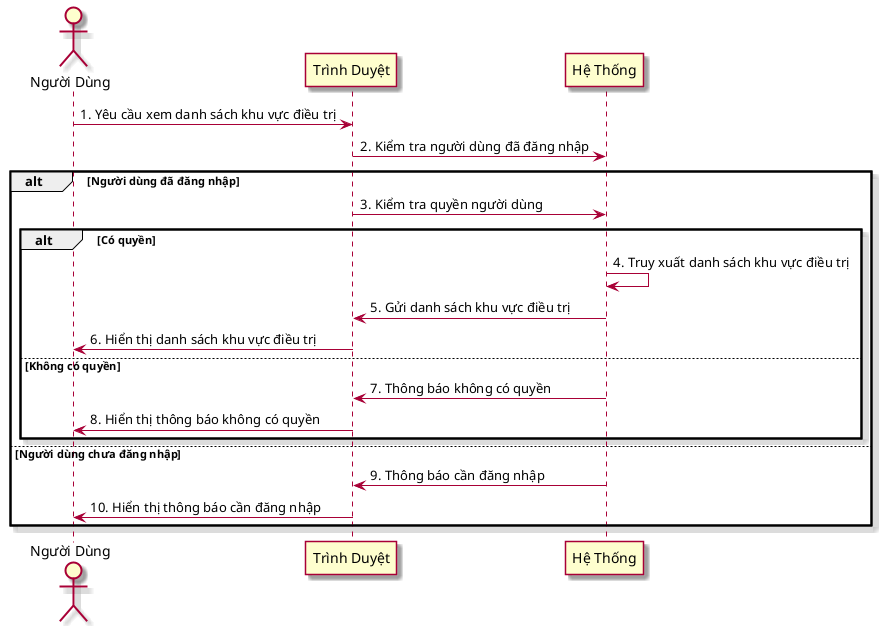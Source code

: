 @startuml "xem khu vuc dieu tri"

skin rose
actor "Người Dùng" as User
participant "Trình Duyệt" as Browser
participant "Hệ Thống" as Server


User -> Browser: 1. Yêu cầu xem danh sách khu vực điều trị
Browser -> Server: 2. Kiểm tra người dùng đã đăng nhập
alt Người dùng đã đăng nhập
    Browser -> Server: 3. Kiểm tra quyền người dùng
    alt Có quyền
        Server -> Server: 4. Truy xuất danh sách khu vực điều trị
        Server -> Browser: 5. Gửi danh sách khu vực điều trị
        Browser -> User: 6. Hiển thị danh sách khu vực điều trị
    else Không có quyền
        Server -> Browser: 7. Thông báo không có quyền
        Browser -> User: 8. Hiển thị thông báo không có quyền
    end
else Người dùng chưa đăng nhập
    Server -> Browser: 9. Thông báo cần đăng nhập
    Browser -> User: 10. Hiển thị thông báo cần đăng nhập
end

@enduml